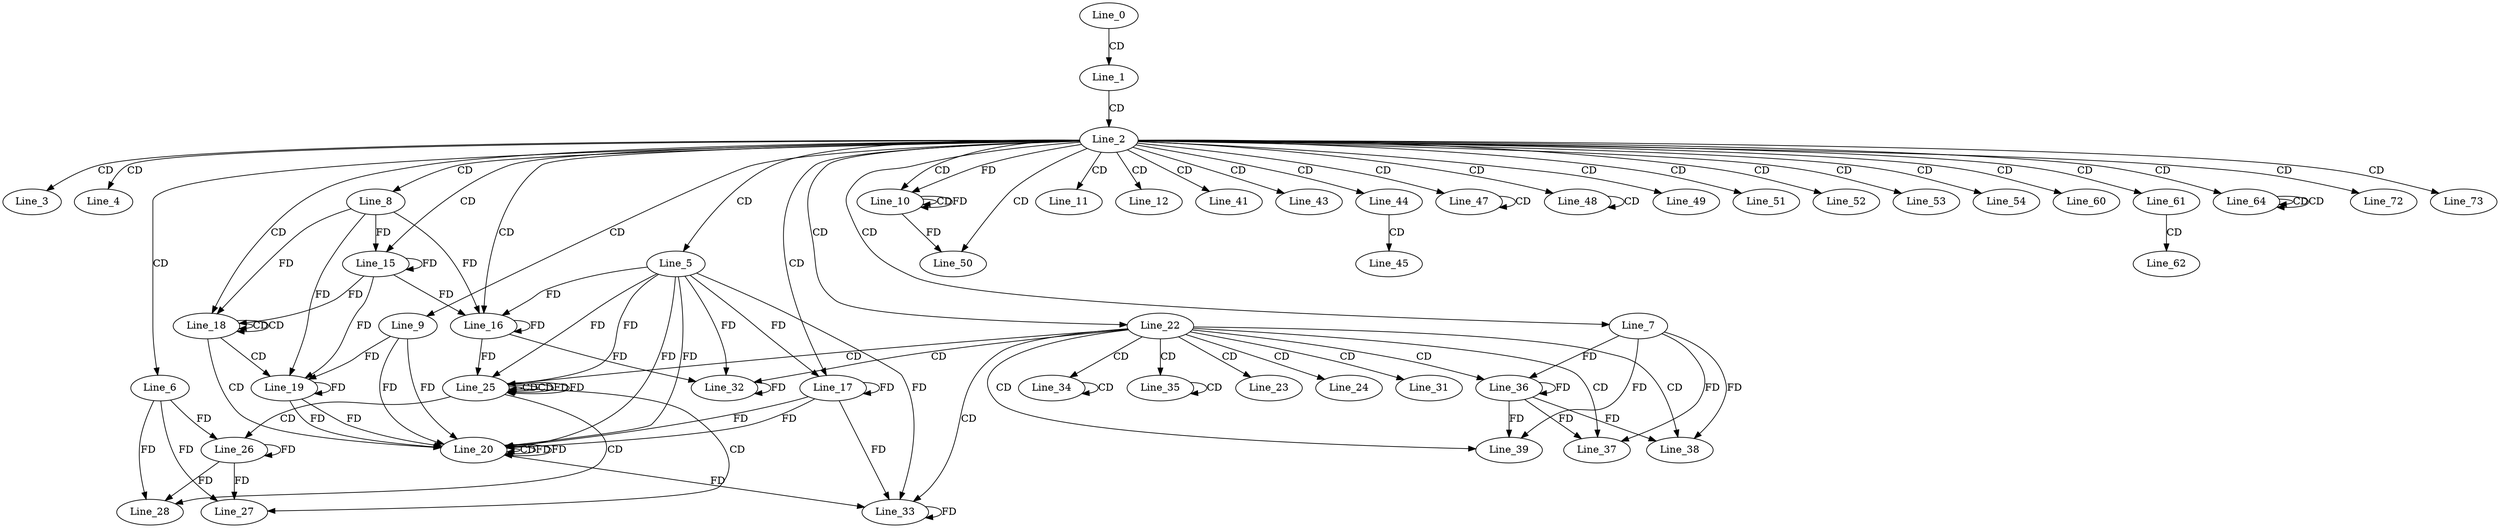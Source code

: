 digraph G {
  Line_0;
  Line_1;
  Line_2;
  Line_3;
  Line_4;
  Line_5;
  Line_6;
  Line_7;
  Line_8;
  Line_9;
  Line_10;
  Line_10;
  Line_11;
  Line_12;
  Line_15;
  Line_16;
  Line_16;
  Line_17;
  Line_17;
  Line_18;
  Line_18;
  Line_19;
  Line_19;
  Line_20;
  Line_20;
  Line_20;
  Line_20;
  Line_22;
  Line_23;
  Line_24;
  Line_25;
  Line_25;
  Line_25;
  Line_26;
  Line_27;
  Line_28;
  Line_31;
  Line_32;
  Line_33;
  Line_34;
  Line_34;
  Line_35;
  Line_35;
  Line_36;
  Line_37;
  Line_38;
  Line_39;
  Line_41;
  Line_43;
  Line_44;
  Line_45;
  Line_47;
  Line_47;
  Line_48;
  Line_48;
  Line_49;
  Line_50;
  Line_51;
  Line_52;
  Line_53;
  Line_54;
  Line_60;
  Line_61;
  Line_62;
  Line_64;
  Line_64;
  Line_72;
  Line_73;
  Line_0 -> Line_1 [ label="CD" ];
  Line_1 -> Line_2 [ label="CD" ];
  Line_2 -> Line_3 [ label="CD" ];
  Line_2 -> Line_4 [ label="CD" ];
  Line_2 -> Line_5 [ label="CD" ];
  Line_2 -> Line_6 [ label="CD" ];
  Line_2 -> Line_7 [ label="CD" ];
  Line_2 -> Line_8 [ label="CD" ];
  Line_2 -> Line_9 [ label="CD" ];
  Line_2 -> Line_10 [ label="CD" ];
  Line_10 -> Line_10 [ label="CD" ];
  Line_2 -> Line_10 [ label="FD" ];
  Line_10 -> Line_10 [ label="FD" ];
  Line_2 -> Line_11 [ label="CD" ];
  Line_2 -> Line_12 [ label="CD" ];
  Line_2 -> Line_15 [ label="CD" ];
  Line_8 -> Line_15 [ label="FD" ];
  Line_15 -> Line_15 [ label="FD" ];
  Line_2 -> Line_16 [ label="CD" ];
  Line_5 -> Line_16 [ label="FD" ];
  Line_16 -> Line_16 [ label="FD" ];
  Line_8 -> Line_16 [ label="FD" ];
  Line_15 -> Line_16 [ label="FD" ];
  Line_2 -> Line_17 [ label="CD" ];
  Line_5 -> Line_17 [ label="FD" ];
  Line_17 -> Line_17 [ label="FD" ];
  Line_2 -> Line_18 [ label="CD" ];
  Line_18 -> Line_18 [ label="CD" ];
  Line_18 -> Line_18 [ label="CD" ];
  Line_8 -> Line_18 [ label="FD" ];
  Line_15 -> Line_18 [ label="FD" ];
  Line_18 -> Line_19 [ label="CD" ];
  Line_19 -> Line_19 [ label="FD" ];
  Line_9 -> Line_19 [ label="FD" ];
  Line_8 -> Line_19 [ label="FD" ];
  Line_15 -> Line_19 [ label="FD" ];
  Line_18 -> Line_20 [ label="CD" ];
  Line_5 -> Line_20 [ label="FD" ];
  Line_17 -> Line_20 [ label="FD" ];
  Line_19 -> Line_20 [ label="FD" ];
  Line_9 -> Line_20 [ label="FD" ];
  Line_20 -> Line_20 [ label="CD" ];
  Line_20 -> Line_20 [ label="FD" ];
  Line_5 -> Line_20 [ label="FD" ];
  Line_17 -> Line_20 [ label="FD" ];
  Line_19 -> Line_20 [ label="FD" ];
  Line_9 -> Line_20 [ label="FD" ];
  Line_2 -> Line_22 [ label="CD" ];
  Line_22 -> Line_23 [ label="CD" ];
  Line_22 -> Line_24 [ label="CD" ];
  Line_22 -> Line_25 [ label="CD" ];
  Line_25 -> Line_25 [ label="CD" ];
  Line_5 -> Line_25 [ label="FD" ];
  Line_16 -> Line_25 [ label="FD" ];
  Line_25 -> Line_25 [ label="CD" ];
  Line_25 -> Line_25 [ label="FD" ];
  Line_5 -> Line_25 [ label="FD" ];
  Line_25 -> Line_26 [ label="CD" ];
  Line_26 -> Line_26 [ label="FD" ];
  Line_6 -> Line_26 [ label="FD" ];
  Line_25 -> Line_27 [ label="CD" ];
  Line_26 -> Line_27 [ label="FD" ];
  Line_6 -> Line_27 [ label="FD" ];
  Line_25 -> Line_28 [ label="CD" ];
  Line_26 -> Line_28 [ label="FD" ];
  Line_6 -> Line_28 [ label="FD" ];
  Line_22 -> Line_31 [ label="CD" ];
  Line_22 -> Line_32 [ label="CD" ];
  Line_5 -> Line_32 [ label="FD" ];
  Line_16 -> Line_32 [ label="FD" ];
  Line_32 -> Line_32 [ label="FD" ];
  Line_22 -> Line_33 [ label="CD" ];
  Line_20 -> Line_33 [ label="FD" ];
  Line_5 -> Line_33 [ label="FD" ];
  Line_17 -> Line_33 [ label="FD" ];
  Line_33 -> Line_33 [ label="FD" ];
  Line_22 -> Line_34 [ label="CD" ];
  Line_34 -> Line_34 [ label="CD" ];
  Line_22 -> Line_35 [ label="CD" ];
  Line_35 -> Line_35 [ label="CD" ];
  Line_22 -> Line_36 [ label="CD" ];
  Line_7 -> Line_36 [ label="FD" ];
  Line_36 -> Line_36 [ label="FD" ];
  Line_22 -> Line_37 [ label="CD" ];
  Line_7 -> Line_37 [ label="FD" ];
  Line_36 -> Line_37 [ label="FD" ];
  Line_22 -> Line_38 [ label="CD" ];
  Line_7 -> Line_38 [ label="FD" ];
  Line_36 -> Line_38 [ label="FD" ];
  Line_22 -> Line_39 [ label="CD" ];
  Line_7 -> Line_39 [ label="FD" ];
  Line_36 -> Line_39 [ label="FD" ];
  Line_2 -> Line_41 [ label="CD" ];
  Line_2 -> Line_43 [ label="CD" ];
  Line_2 -> Line_44 [ label="CD" ];
  Line_44 -> Line_45 [ label="CD" ];
  Line_2 -> Line_47 [ label="CD" ];
  Line_47 -> Line_47 [ label="CD" ];
  Line_2 -> Line_48 [ label="CD" ];
  Line_48 -> Line_48 [ label="CD" ];
  Line_2 -> Line_49 [ label="CD" ];
  Line_2 -> Line_50 [ label="CD" ];
  Line_10 -> Line_50 [ label="FD" ];
  Line_2 -> Line_51 [ label="CD" ];
  Line_2 -> Line_52 [ label="CD" ];
  Line_2 -> Line_53 [ label="CD" ];
  Line_2 -> Line_54 [ label="CD" ];
  Line_2 -> Line_60 [ label="CD" ];
  Line_2 -> Line_61 [ label="CD" ];
  Line_61 -> Line_62 [ label="CD" ];
  Line_2 -> Line_64 [ label="CD" ];
  Line_64 -> Line_64 [ label="CD" ];
  Line_64 -> Line_64 [ label="CD" ];
  Line_2 -> Line_72 [ label="CD" ];
  Line_2 -> Line_73 [ label="CD" ];
  Line_20 -> Line_20 [ label="FD" ];
  Line_25 -> Line_25 [ label="FD" ];
}
